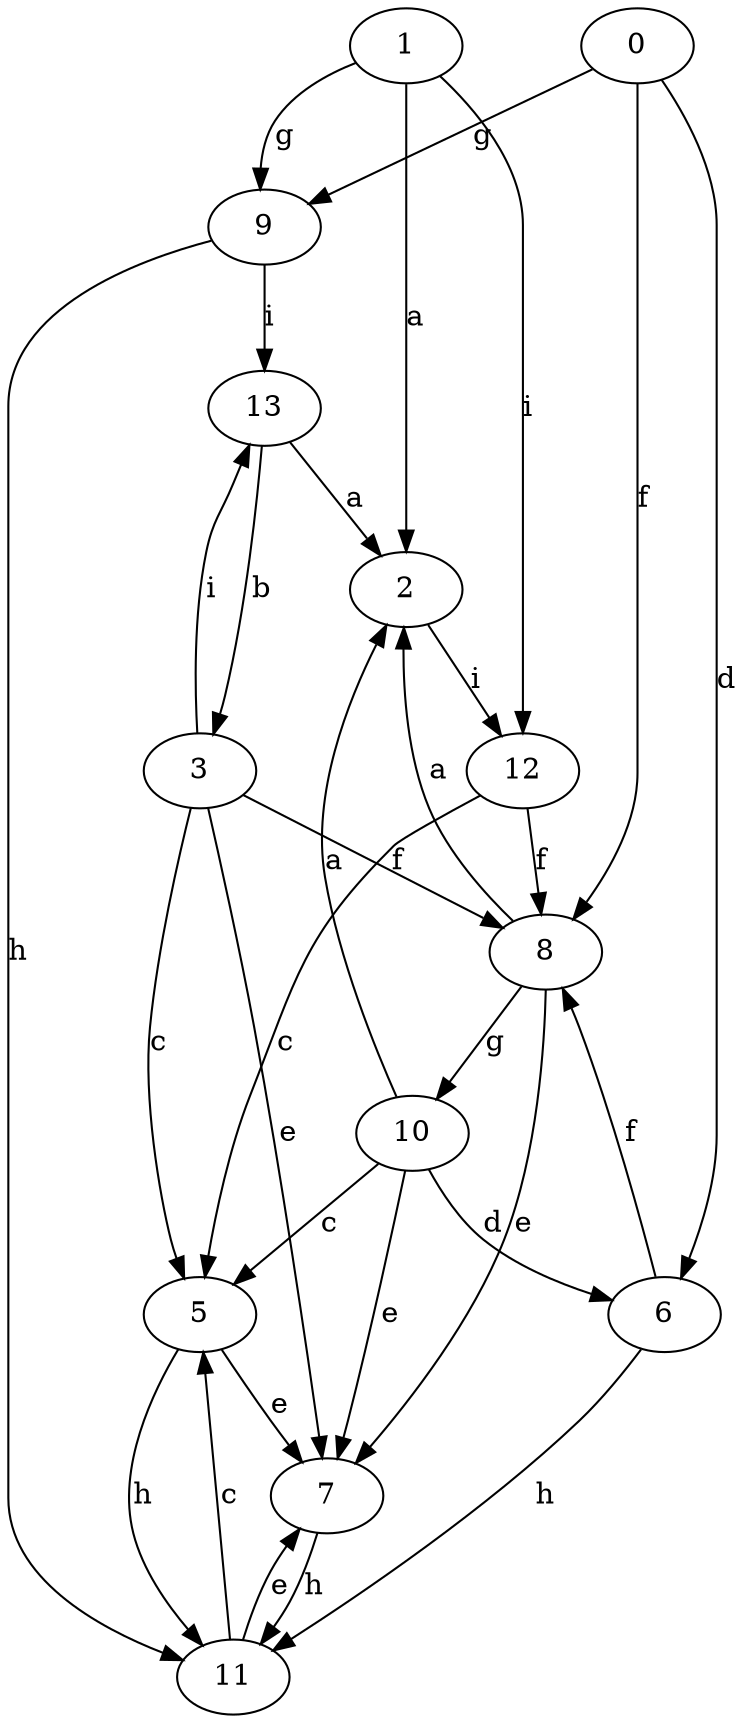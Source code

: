 strict digraph  {
1;
2;
3;
5;
6;
7;
8;
9;
10;
11;
0;
12;
13;
1 -> 2  [label=a];
1 -> 9  [label=g];
1 -> 12  [label=i];
2 -> 12  [label=i];
3 -> 5  [label=c];
3 -> 7  [label=e];
3 -> 8  [label=f];
3 -> 13  [label=i];
5 -> 7  [label=e];
5 -> 11  [label=h];
6 -> 8  [label=f];
6 -> 11  [label=h];
7 -> 11  [label=h];
8 -> 2  [label=a];
8 -> 7  [label=e];
8 -> 10  [label=g];
9 -> 11  [label=h];
9 -> 13  [label=i];
10 -> 2  [label=a];
10 -> 5  [label=c];
10 -> 6  [label=d];
10 -> 7  [label=e];
11 -> 5  [label=c];
11 -> 7  [label=e];
0 -> 6  [label=d];
0 -> 8  [label=f];
0 -> 9  [label=g];
12 -> 5  [label=c];
12 -> 8  [label=f];
13 -> 2  [label=a];
13 -> 3  [label=b];
}
